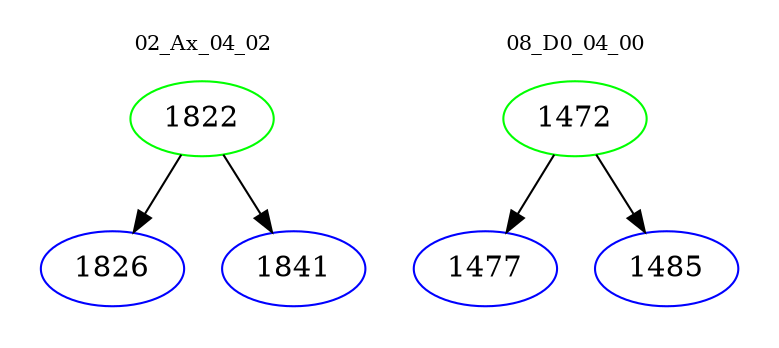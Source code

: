 digraph{
subgraph cluster_0 {
color = white
label = "02_Ax_04_02";
fontsize=10;
T0_1822 [label="1822", color="green"]
T0_1822 -> T0_1826 [color="black"]
T0_1826 [label="1826", color="blue"]
T0_1822 -> T0_1841 [color="black"]
T0_1841 [label="1841", color="blue"]
}
subgraph cluster_1 {
color = white
label = "08_D0_04_00";
fontsize=10;
T1_1472 [label="1472", color="green"]
T1_1472 -> T1_1477 [color="black"]
T1_1477 [label="1477", color="blue"]
T1_1472 -> T1_1485 [color="black"]
T1_1485 [label="1485", color="blue"]
}
}
